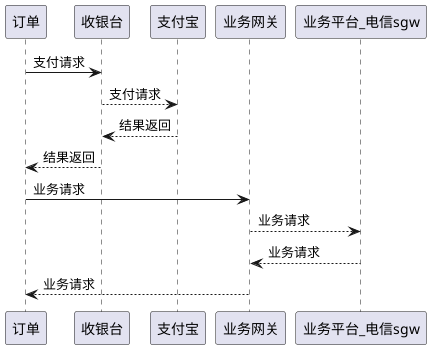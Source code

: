 @startuml
订单 -> 收银台: 支付请求
收银台 --> 支付宝: 支付请求

收银台 <-- 支付宝: 结果返回
订单 <-- 收银台: 结果返回

订单 -> 业务网关: 业务请求
业务网关 --> 业务平台_电信sgw: 业务请求

业务网关 <-- 业务平台_电信sgw: 业务请求
订单 <-- 业务网关: 业务请求
@enduml